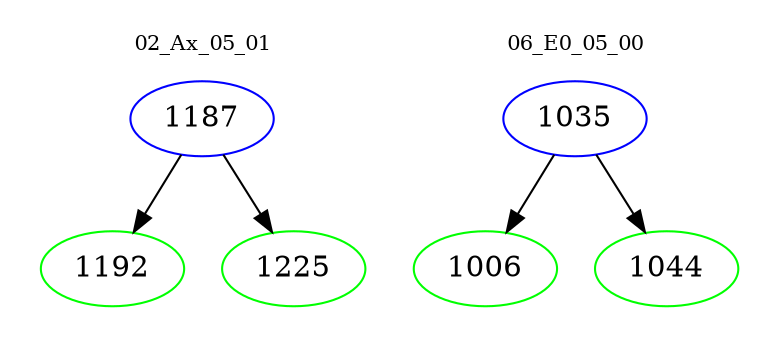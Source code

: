 digraph{
subgraph cluster_0 {
color = white
label = "02_Ax_05_01";
fontsize=10;
T0_1187 [label="1187", color="blue"]
T0_1187 -> T0_1192 [color="black"]
T0_1192 [label="1192", color="green"]
T0_1187 -> T0_1225 [color="black"]
T0_1225 [label="1225", color="green"]
}
subgraph cluster_1 {
color = white
label = "06_E0_05_00";
fontsize=10;
T1_1035 [label="1035", color="blue"]
T1_1035 -> T1_1006 [color="black"]
T1_1006 [label="1006", color="green"]
T1_1035 -> T1_1044 [color="black"]
T1_1044 [label="1044", color="green"]
}
}
